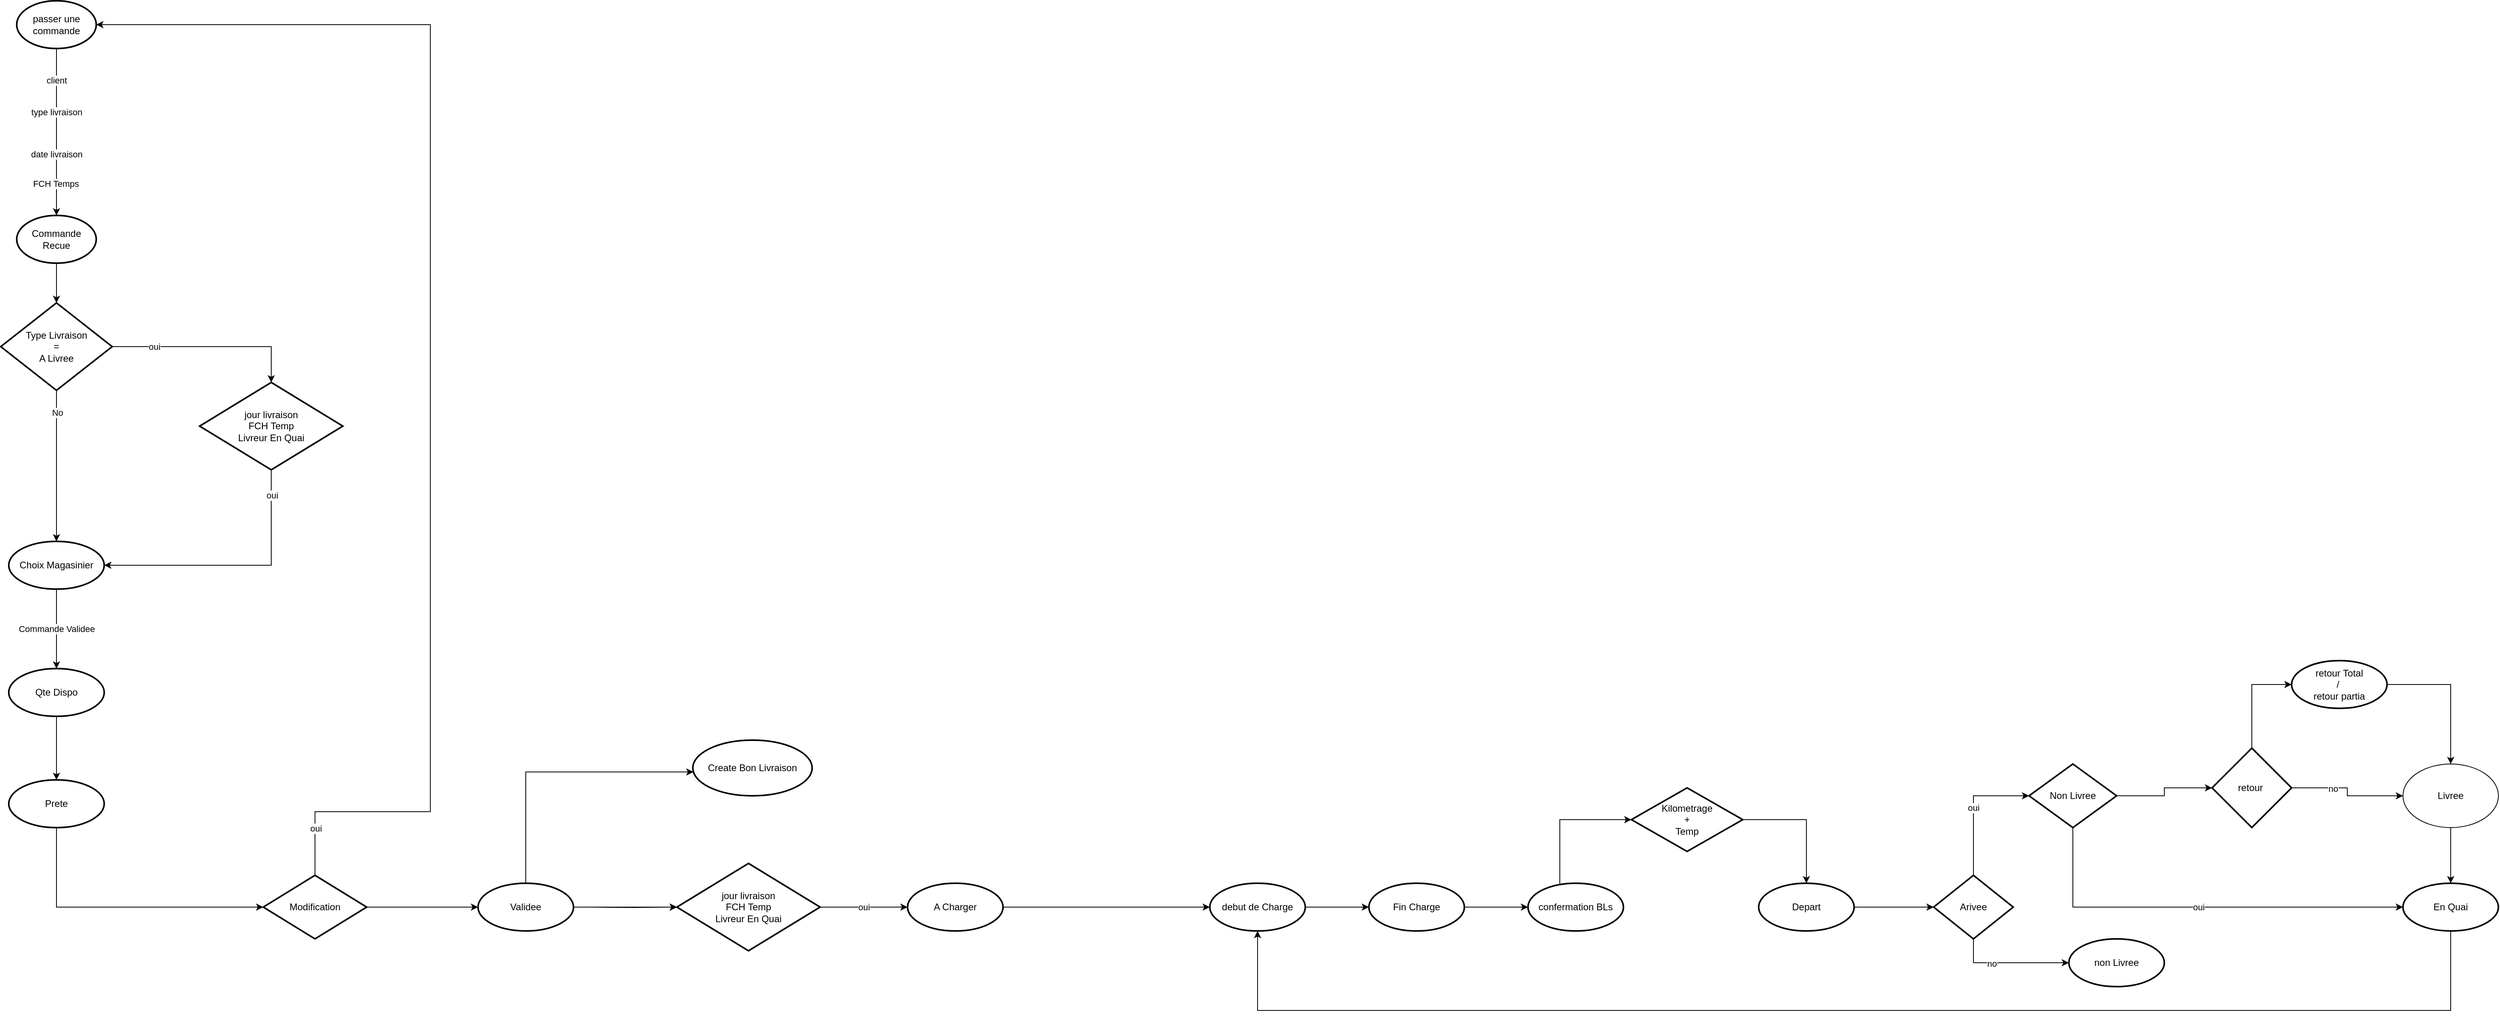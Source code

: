 <mxfile version="16.4.11" type="github">
  <diagram id="C5RBs43oDa-KdzZeNtuy" name="Page-1">
    <mxGraphModel dx="1185" dy="762" grid="1" gridSize="10" guides="1" tooltips="1" connect="1" arrows="1" fold="1" page="1" pageScale="1" pageWidth="827" pageHeight="1169" math="0" shadow="0">
      <root>
        <mxCell id="WIyWlLk6GJQsqaUBKTNV-0" />
        <mxCell id="WIyWlLk6GJQsqaUBKTNV-1" parent="WIyWlLk6GJQsqaUBKTNV-0" />
        <mxCell id="6I1QFMfVsTtFcKt_bIl5-2" value="type livraison" style="edgeStyle=orthogonalEdgeStyle;rounded=0;orthogonalLoop=1;jettySize=auto;html=1;" edge="1" parent="WIyWlLk6GJQsqaUBKTNV-1" source="6I1QFMfVsTtFcKt_bIl5-0" target="6I1QFMfVsTtFcKt_bIl5-1">
          <mxGeometry x="-0.238" relative="1" as="geometry">
            <mxPoint as="offset" />
          </mxGeometry>
        </mxCell>
        <mxCell id="6I1QFMfVsTtFcKt_bIl5-3" value="client" style="edgeLabel;html=1;align=center;verticalAlign=middle;resizable=0;points=[];" vertex="1" connectable="0" parent="6I1QFMfVsTtFcKt_bIl5-2">
          <mxGeometry x="-0.771" relative="1" as="geometry">
            <mxPoint y="16" as="offset" />
          </mxGeometry>
        </mxCell>
        <mxCell id="6I1QFMfVsTtFcKt_bIl5-6" value="date livraison" style="edgeLabel;html=1;align=center;verticalAlign=middle;resizable=0;points=[];" vertex="1" connectable="0" parent="6I1QFMfVsTtFcKt_bIl5-2">
          <mxGeometry x="0.267" relative="1" as="geometry">
            <mxPoint as="offset" />
          </mxGeometry>
        </mxCell>
        <mxCell id="6I1QFMfVsTtFcKt_bIl5-7" value="FCH Temps" style="edgeLabel;html=1;align=center;verticalAlign=middle;resizable=0;points=[];" vertex="1" connectable="0" parent="6I1QFMfVsTtFcKt_bIl5-2">
          <mxGeometry x="0.619" y="-1" relative="1" as="geometry">
            <mxPoint as="offset" />
          </mxGeometry>
        </mxCell>
        <mxCell id="6I1QFMfVsTtFcKt_bIl5-0" value="passer une commande" style="strokeWidth=2;html=1;shape=mxgraph.flowchart.start_1;whiteSpace=wrap;" vertex="1" parent="WIyWlLk6GJQsqaUBKTNV-1">
          <mxGeometry x="340" y="200" width="100" height="60" as="geometry" />
        </mxCell>
        <mxCell id="6I1QFMfVsTtFcKt_bIl5-13" value="" style="edgeStyle=orthogonalEdgeStyle;rounded=0;orthogonalLoop=1;jettySize=auto;html=1;" edge="1" parent="WIyWlLk6GJQsqaUBKTNV-1" source="6I1QFMfVsTtFcKt_bIl5-1" target="6I1QFMfVsTtFcKt_bIl5-12">
          <mxGeometry relative="1" as="geometry" />
        </mxCell>
        <mxCell id="6I1QFMfVsTtFcKt_bIl5-1" value="Commande Recue" style="strokeWidth=2;html=1;shape=mxgraph.flowchart.start_1;whiteSpace=wrap;" vertex="1" parent="WIyWlLk6GJQsqaUBKTNV-1">
          <mxGeometry x="340" y="470" width="100" height="60" as="geometry" />
        </mxCell>
        <mxCell id="6I1QFMfVsTtFcKt_bIl5-19" style="edgeStyle=orthogonalEdgeStyle;rounded=0;orthogonalLoop=1;jettySize=auto;html=1;entryX=1;entryY=0.5;entryDx=0;entryDy=0;" edge="1" parent="WIyWlLk6GJQsqaUBKTNV-1" source="6I1QFMfVsTtFcKt_bIl5-10" target="6I1QFMfVsTtFcKt_bIl5-16">
          <mxGeometry relative="1" as="geometry">
            <Array as="points">
              <mxPoint x="660" y="910" />
            </Array>
          </mxGeometry>
        </mxCell>
        <mxCell id="6I1QFMfVsTtFcKt_bIl5-20" value="oui" style="edgeLabel;html=1;align=center;verticalAlign=middle;resizable=0;points=[];" vertex="1" connectable="0" parent="6I1QFMfVsTtFcKt_bIl5-19">
          <mxGeometry x="-0.806" y="1" relative="1" as="geometry">
            <mxPoint as="offset" />
          </mxGeometry>
        </mxCell>
        <mxCell id="6I1QFMfVsTtFcKt_bIl5-10" value="jour livraison&lt;br&gt;FCH Temp&lt;br&gt;Livreur En Quai" style="rhombus;whiteSpace=wrap;html=1;strokeWidth=2;" vertex="1" parent="WIyWlLk6GJQsqaUBKTNV-1">
          <mxGeometry x="570" y="680" width="180" height="110" as="geometry" />
        </mxCell>
        <mxCell id="6I1QFMfVsTtFcKt_bIl5-14" style="edgeStyle=orthogonalEdgeStyle;rounded=0;orthogonalLoop=1;jettySize=auto;html=1;entryX=0.5;entryY=0;entryDx=0;entryDy=0;" edge="1" parent="WIyWlLk6GJQsqaUBKTNV-1" source="6I1QFMfVsTtFcKt_bIl5-12" target="6I1QFMfVsTtFcKt_bIl5-10">
          <mxGeometry relative="1" as="geometry" />
        </mxCell>
        <mxCell id="6I1QFMfVsTtFcKt_bIl5-15" value="oui" style="edgeLabel;html=1;align=center;verticalAlign=middle;resizable=0;points=[];" vertex="1" connectable="0" parent="6I1QFMfVsTtFcKt_bIl5-14">
          <mxGeometry x="-0.018" y="-2" relative="1" as="geometry">
            <mxPoint x="-68" y="-2" as="offset" />
          </mxGeometry>
        </mxCell>
        <mxCell id="6I1QFMfVsTtFcKt_bIl5-17" value="" style="edgeStyle=orthogonalEdgeStyle;rounded=0;orthogonalLoop=1;jettySize=auto;html=1;" edge="1" parent="WIyWlLk6GJQsqaUBKTNV-1" source="6I1QFMfVsTtFcKt_bIl5-12" target="6I1QFMfVsTtFcKt_bIl5-16">
          <mxGeometry relative="1" as="geometry" />
        </mxCell>
        <mxCell id="6I1QFMfVsTtFcKt_bIl5-18" value="No" style="edgeLabel;html=1;align=center;verticalAlign=middle;resizable=0;points=[];" vertex="1" connectable="0" parent="6I1QFMfVsTtFcKt_bIl5-17">
          <mxGeometry x="-0.705" y="1" relative="1" as="geometry">
            <mxPoint as="offset" />
          </mxGeometry>
        </mxCell>
        <mxCell id="6I1QFMfVsTtFcKt_bIl5-12" value="Type Livraison &lt;br&gt;=&lt;br&gt;A Livree" style="rhombus;whiteSpace=wrap;html=1;strokeWidth=2;" vertex="1" parent="WIyWlLk6GJQsqaUBKTNV-1">
          <mxGeometry x="320" y="580" width="140" height="110" as="geometry" />
        </mxCell>
        <mxCell id="6I1QFMfVsTtFcKt_bIl5-22" value="Commande Validee" style="edgeStyle=orthogonalEdgeStyle;rounded=0;orthogonalLoop=1;jettySize=auto;html=1;" edge="1" parent="WIyWlLk6GJQsqaUBKTNV-1" source="6I1QFMfVsTtFcKt_bIl5-16" target="6I1QFMfVsTtFcKt_bIl5-21">
          <mxGeometry relative="1" as="geometry">
            <Array as="points">
              <mxPoint x="390" y="980" />
              <mxPoint x="390" y="980" />
            </Array>
          </mxGeometry>
        </mxCell>
        <mxCell id="6I1QFMfVsTtFcKt_bIl5-16" value="Choix Magasinier" style="ellipse;whiteSpace=wrap;html=1;strokeWidth=2;" vertex="1" parent="WIyWlLk6GJQsqaUBKTNV-1">
          <mxGeometry x="330" y="880" width="120" height="60" as="geometry" />
        </mxCell>
        <mxCell id="6I1QFMfVsTtFcKt_bIl5-26" value="" style="edgeStyle=orthogonalEdgeStyle;rounded=0;orthogonalLoop=1;jettySize=auto;html=1;" edge="1" parent="WIyWlLk6GJQsqaUBKTNV-1" source="6I1QFMfVsTtFcKt_bIl5-21" target="6I1QFMfVsTtFcKt_bIl5-25">
          <mxGeometry relative="1" as="geometry" />
        </mxCell>
        <mxCell id="6I1QFMfVsTtFcKt_bIl5-21" value="Qte Dispo" style="ellipse;whiteSpace=wrap;html=1;strokeWidth=2;" vertex="1" parent="WIyWlLk6GJQsqaUBKTNV-1">
          <mxGeometry x="330" y="1040" width="120" height="60" as="geometry" />
        </mxCell>
        <mxCell id="6I1QFMfVsTtFcKt_bIl5-43" value="" style="edgeStyle=orthogonalEdgeStyle;rounded=0;orthogonalLoop=1;jettySize=auto;html=1;" edge="1" parent="WIyWlLk6GJQsqaUBKTNV-1" source="6I1QFMfVsTtFcKt_bIl5-25" target="6I1QFMfVsTtFcKt_bIl5-42">
          <mxGeometry relative="1" as="geometry">
            <Array as="points">
              <mxPoint x="390" y="1340" />
            </Array>
          </mxGeometry>
        </mxCell>
        <mxCell id="6I1QFMfVsTtFcKt_bIl5-25" value="Prete" style="ellipse;whiteSpace=wrap;html=1;strokeWidth=2;" vertex="1" parent="WIyWlLk6GJQsqaUBKTNV-1">
          <mxGeometry x="330" y="1180" width="120" height="60" as="geometry" />
        </mxCell>
        <mxCell id="6I1QFMfVsTtFcKt_bIl5-33" style="edgeStyle=orthogonalEdgeStyle;rounded=0;orthogonalLoop=1;jettySize=auto;html=1;" edge="1" parent="WIyWlLk6GJQsqaUBKTNV-1" target="6I1QFMfVsTtFcKt_bIl5-32">
          <mxGeometry relative="1" as="geometry">
            <mxPoint x="1060" y="1340" as="sourcePoint" />
          </mxGeometry>
        </mxCell>
        <mxCell id="6I1QFMfVsTtFcKt_bIl5-37" value="" style="edgeStyle=orthogonalEdgeStyle;rounded=0;orthogonalLoop=1;jettySize=auto;html=1;exitX=1;exitY=0.5;exitDx=0;exitDy=0;" edge="1" parent="WIyWlLk6GJQsqaUBKTNV-1" source="6I1QFMfVsTtFcKt_bIl5-28" target="6I1QFMfVsTtFcKt_bIl5-32">
          <mxGeometry relative="1" as="geometry">
            <mxPoint x="1060" y="1340" as="sourcePoint" />
          </mxGeometry>
        </mxCell>
        <mxCell id="6I1QFMfVsTtFcKt_bIl5-39" value="" style="edgeStyle=orthogonalEdgeStyle;rounded=0;orthogonalLoop=1;jettySize=auto;html=1;exitX=0.5;exitY=0;exitDx=0;exitDy=0;" edge="1" parent="WIyWlLk6GJQsqaUBKTNV-1" source="6I1QFMfVsTtFcKt_bIl5-28" target="6I1QFMfVsTtFcKt_bIl5-38">
          <mxGeometry relative="1" as="geometry">
            <mxPoint x="1000" y="1310" as="sourcePoint" />
            <Array as="points">
              <mxPoint x="980" y="1170" />
            </Array>
          </mxGeometry>
        </mxCell>
        <mxCell id="6I1QFMfVsTtFcKt_bIl5-28" value="Validee" style="ellipse;whiteSpace=wrap;html=1;strokeWidth=2;" vertex="1" parent="WIyWlLk6GJQsqaUBKTNV-1">
          <mxGeometry x="920" y="1310" width="120" height="60" as="geometry" />
        </mxCell>
        <mxCell id="6I1QFMfVsTtFcKt_bIl5-36" value="oui" style="edgeStyle=orthogonalEdgeStyle;rounded=0;orthogonalLoop=1;jettySize=auto;html=1;" edge="1" parent="WIyWlLk6GJQsqaUBKTNV-1" source="6I1QFMfVsTtFcKt_bIl5-32" target="6I1QFMfVsTtFcKt_bIl5-35">
          <mxGeometry relative="1" as="geometry" />
        </mxCell>
        <mxCell id="6I1QFMfVsTtFcKt_bIl5-32" value="jour livraison&lt;br&gt;FCH Temp&lt;br&gt;Livreur En Quai" style="rhombus;whiteSpace=wrap;html=1;strokeWidth=2;" vertex="1" parent="WIyWlLk6GJQsqaUBKTNV-1">
          <mxGeometry x="1170" y="1285" width="180" height="110" as="geometry" />
        </mxCell>
        <mxCell id="6I1QFMfVsTtFcKt_bIl5-48" value="" style="edgeStyle=orthogonalEdgeStyle;rounded=0;orthogonalLoop=1;jettySize=auto;html=1;" edge="1" parent="WIyWlLk6GJQsqaUBKTNV-1" source="6I1QFMfVsTtFcKt_bIl5-35" target="6I1QFMfVsTtFcKt_bIl5-47">
          <mxGeometry relative="1" as="geometry" />
        </mxCell>
        <mxCell id="6I1QFMfVsTtFcKt_bIl5-35" value="A Charger" style="ellipse;whiteSpace=wrap;html=1;strokeWidth=2;" vertex="1" parent="WIyWlLk6GJQsqaUBKTNV-1">
          <mxGeometry x="1460" y="1310" width="120" height="60" as="geometry" />
        </mxCell>
        <mxCell id="6I1QFMfVsTtFcKt_bIl5-38" value="Create Bon Livraison" style="ellipse;whiteSpace=wrap;html=1;strokeWidth=2;" vertex="1" parent="WIyWlLk6GJQsqaUBKTNV-1">
          <mxGeometry x="1190" y="1130" width="150" height="70" as="geometry" />
        </mxCell>
        <mxCell id="6I1QFMfVsTtFcKt_bIl5-44" style="edgeStyle=orthogonalEdgeStyle;rounded=0;orthogonalLoop=1;jettySize=auto;html=1;" edge="1" parent="WIyWlLk6GJQsqaUBKTNV-1" source="6I1QFMfVsTtFcKt_bIl5-42" target="6I1QFMfVsTtFcKt_bIl5-28">
          <mxGeometry relative="1" as="geometry" />
        </mxCell>
        <mxCell id="6I1QFMfVsTtFcKt_bIl5-45" style="edgeStyle=orthogonalEdgeStyle;rounded=0;orthogonalLoop=1;jettySize=auto;html=1;entryX=1;entryY=0.5;entryDx=0;entryDy=0;entryPerimeter=0;" edge="1" parent="WIyWlLk6GJQsqaUBKTNV-1" source="6I1QFMfVsTtFcKt_bIl5-42" target="6I1QFMfVsTtFcKt_bIl5-0">
          <mxGeometry relative="1" as="geometry">
            <Array as="points">
              <mxPoint x="715" y="1220" />
              <mxPoint x="860" y="1220" />
              <mxPoint x="860" y="230" />
            </Array>
          </mxGeometry>
        </mxCell>
        <mxCell id="6I1QFMfVsTtFcKt_bIl5-46" value="oui" style="edgeLabel;html=1;align=center;verticalAlign=middle;resizable=0;points=[];" vertex="1" connectable="0" parent="6I1QFMfVsTtFcKt_bIl5-45">
          <mxGeometry x="-0.928" y="-1" relative="1" as="geometry">
            <mxPoint as="offset" />
          </mxGeometry>
        </mxCell>
        <mxCell id="6I1QFMfVsTtFcKt_bIl5-42" value="Modification" style="rhombus;whiteSpace=wrap;html=1;strokeWidth=2;" vertex="1" parent="WIyWlLk6GJQsqaUBKTNV-1">
          <mxGeometry x="650" y="1300" width="130" height="80" as="geometry" />
        </mxCell>
        <mxCell id="6I1QFMfVsTtFcKt_bIl5-52" value="" style="edgeStyle=orthogonalEdgeStyle;rounded=0;orthogonalLoop=1;jettySize=auto;html=1;" edge="1" parent="WIyWlLk6GJQsqaUBKTNV-1" source="6I1QFMfVsTtFcKt_bIl5-47" target="6I1QFMfVsTtFcKt_bIl5-51">
          <mxGeometry relative="1" as="geometry" />
        </mxCell>
        <mxCell id="6I1QFMfVsTtFcKt_bIl5-47" value="debut de Charge" style="ellipse;whiteSpace=wrap;html=1;strokeWidth=2;" vertex="1" parent="WIyWlLk6GJQsqaUBKTNV-1">
          <mxGeometry x="1840" y="1310" width="120" height="60" as="geometry" />
        </mxCell>
        <mxCell id="6I1QFMfVsTtFcKt_bIl5-54" value="" style="edgeStyle=orthogonalEdgeStyle;rounded=0;orthogonalLoop=1;jettySize=auto;html=1;" edge="1" parent="WIyWlLk6GJQsqaUBKTNV-1" source="6I1QFMfVsTtFcKt_bIl5-51" target="6I1QFMfVsTtFcKt_bIl5-53">
          <mxGeometry relative="1" as="geometry" />
        </mxCell>
        <mxCell id="6I1QFMfVsTtFcKt_bIl5-51" value="Fin Charge" style="ellipse;whiteSpace=wrap;html=1;strokeWidth=2;" vertex="1" parent="WIyWlLk6GJQsqaUBKTNV-1">
          <mxGeometry x="2040" y="1310" width="120" height="60" as="geometry" />
        </mxCell>
        <mxCell id="6I1QFMfVsTtFcKt_bIl5-61" value="" style="edgeStyle=orthogonalEdgeStyle;rounded=0;orthogonalLoop=1;jettySize=auto;html=1;" edge="1" parent="WIyWlLk6GJQsqaUBKTNV-1" source="6I1QFMfVsTtFcKt_bIl5-53" target="6I1QFMfVsTtFcKt_bIl5-60">
          <mxGeometry relative="1" as="geometry">
            <Array as="points">
              <mxPoint x="2280" y="1230" />
            </Array>
          </mxGeometry>
        </mxCell>
        <mxCell id="6I1QFMfVsTtFcKt_bIl5-53" value="confermation BLs" style="ellipse;whiteSpace=wrap;html=1;strokeWidth=2;" vertex="1" parent="WIyWlLk6GJQsqaUBKTNV-1">
          <mxGeometry x="2240" y="1310" width="120" height="60" as="geometry" />
        </mxCell>
        <mxCell id="6I1QFMfVsTtFcKt_bIl5-71" value="" style="edgeStyle=orthogonalEdgeStyle;rounded=0;orthogonalLoop=1;jettySize=auto;html=1;" edge="1" parent="WIyWlLk6GJQsqaUBKTNV-1" source="6I1QFMfVsTtFcKt_bIl5-55" target="6I1QFMfVsTtFcKt_bIl5-70">
          <mxGeometry relative="1" as="geometry" />
        </mxCell>
        <mxCell id="6I1QFMfVsTtFcKt_bIl5-55" value="Depart" style="ellipse;whiteSpace=wrap;html=1;strokeWidth=2;" vertex="1" parent="WIyWlLk6GJQsqaUBKTNV-1">
          <mxGeometry x="2530" y="1310" width="120" height="60" as="geometry" />
        </mxCell>
        <mxCell id="6I1QFMfVsTtFcKt_bIl5-59" style="edgeStyle=orthogonalEdgeStyle;rounded=0;orthogonalLoop=1;jettySize=auto;html=1;" edge="1" parent="WIyWlLk6GJQsqaUBKTNV-1" source="6I1QFMfVsTtFcKt_bIl5-57">
          <mxGeometry relative="1" as="geometry">
            <mxPoint x="1900" y="1370" as="targetPoint" />
            <Array as="points">
              <mxPoint x="3400" y="1470" />
              <mxPoint x="1900" y="1470" />
            </Array>
          </mxGeometry>
        </mxCell>
        <mxCell id="6I1QFMfVsTtFcKt_bIl5-57" value="En Quai" style="ellipse;whiteSpace=wrap;html=1;strokeWidth=2;" vertex="1" parent="WIyWlLk6GJQsqaUBKTNV-1">
          <mxGeometry x="3340" y="1310" width="120" height="60" as="geometry" />
        </mxCell>
        <mxCell id="6I1QFMfVsTtFcKt_bIl5-62" style="edgeStyle=orthogonalEdgeStyle;rounded=0;orthogonalLoop=1;jettySize=auto;html=1;" edge="1" parent="WIyWlLk6GJQsqaUBKTNV-1" source="6I1QFMfVsTtFcKt_bIl5-60" target="6I1QFMfVsTtFcKt_bIl5-55">
          <mxGeometry relative="1" as="geometry" />
        </mxCell>
        <mxCell id="6I1QFMfVsTtFcKt_bIl5-60" value="Kilometrage&lt;br&gt;+&lt;br&gt;Temp" style="rhombus;whiteSpace=wrap;html=1;strokeWidth=2;" vertex="1" parent="WIyWlLk6GJQsqaUBKTNV-1">
          <mxGeometry x="2370" y="1190" width="140" height="80" as="geometry" />
        </mxCell>
        <mxCell id="6I1QFMfVsTtFcKt_bIl5-73" value="oui" style="edgeStyle=orthogonalEdgeStyle;rounded=0;orthogonalLoop=1;jettySize=auto;html=1;entryX=0;entryY=0.5;entryDx=0;entryDy=0;entryPerimeter=0;" edge="1" parent="WIyWlLk6GJQsqaUBKTNV-1" source="6I1QFMfVsTtFcKt_bIl5-70" target="6I1QFMfVsTtFcKt_bIl5-78">
          <mxGeometry relative="1" as="geometry">
            <mxPoint x="2910.248" y="1270.0" as="targetPoint" />
            <Array as="points">
              <mxPoint x="2800" y="1200" />
            </Array>
          </mxGeometry>
        </mxCell>
        <mxCell id="6I1QFMfVsTtFcKt_bIl5-76" value="" style="edgeStyle=orthogonalEdgeStyle;rounded=0;orthogonalLoop=1;jettySize=auto;html=1;" edge="1" parent="WIyWlLk6GJQsqaUBKTNV-1" source="6I1QFMfVsTtFcKt_bIl5-70" target="6I1QFMfVsTtFcKt_bIl5-75">
          <mxGeometry relative="1" as="geometry">
            <Array as="points">
              <mxPoint x="2800" y="1410" />
            </Array>
          </mxGeometry>
        </mxCell>
        <mxCell id="6I1QFMfVsTtFcKt_bIl5-77" value="no" style="edgeLabel;html=1;align=center;verticalAlign=middle;resizable=0;points=[];" vertex="1" connectable="0" parent="6I1QFMfVsTtFcKt_bIl5-76">
          <mxGeometry x="-0.295" y="-1" relative="1" as="geometry">
            <mxPoint as="offset" />
          </mxGeometry>
        </mxCell>
        <mxCell id="6I1QFMfVsTtFcKt_bIl5-70" value="Arivee" style="rhombus;whiteSpace=wrap;html=1;strokeWidth=2;" vertex="1" parent="WIyWlLk6GJQsqaUBKTNV-1">
          <mxGeometry x="2750" y="1300" width="100" height="80" as="geometry" />
        </mxCell>
        <mxCell id="6I1QFMfVsTtFcKt_bIl5-75" value="non Livree" style="ellipse;whiteSpace=wrap;html=1;strokeWidth=2;" vertex="1" parent="WIyWlLk6GJQsqaUBKTNV-1">
          <mxGeometry x="2920" y="1380" width="120" height="60" as="geometry" />
        </mxCell>
        <mxCell id="6I1QFMfVsTtFcKt_bIl5-82" value="oui" style="edgeStyle=orthogonalEdgeStyle;rounded=0;orthogonalLoop=1;jettySize=auto;html=1;entryX=0;entryY=0.5;entryDx=0;entryDy=0;" edge="1" parent="WIyWlLk6GJQsqaUBKTNV-1" source="6I1QFMfVsTtFcKt_bIl5-78" target="6I1QFMfVsTtFcKt_bIl5-57">
          <mxGeometry relative="1" as="geometry">
            <mxPoint x="3010" y="1310" as="targetPoint" />
            <Array as="points">
              <mxPoint x="2925" y="1340" />
            </Array>
          </mxGeometry>
        </mxCell>
        <mxCell id="6I1QFMfVsTtFcKt_bIl5-89" style="edgeStyle=orthogonalEdgeStyle;rounded=0;orthogonalLoop=1;jettySize=auto;html=1;exitX=1;exitY=0.5;exitDx=0;exitDy=0;exitPerimeter=0;" edge="1" parent="WIyWlLk6GJQsqaUBKTNV-1" source="6I1QFMfVsTtFcKt_bIl5-78" target="6I1QFMfVsTtFcKt_bIl5-90">
          <mxGeometry relative="1" as="geometry">
            <mxPoint x="3090" y="1199.667" as="targetPoint" />
          </mxGeometry>
        </mxCell>
        <mxCell id="6I1QFMfVsTtFcKt_bIl5-78" value="Non Livree" style="strokeWidth=2;html=1;shape=mxgraph.flowchart.decision;whiteSpace=wrap;" vertex="1" parent="WIyWlLk6GJQsqaUBKTNV-1">
          <mxGeometry x="2870" y="1160" width="110" height="80" as="geometry" />
        </mxCell>
        <mxCell id="6I1QFMfVsTtFcKt_bIl5-86" style="edgeStyle=orthogonalEdgeStyle;rounded=0;orthogonalLoop=1;jettySize=auto;html=1;" edge="1" parent="WIyWlLk6GJQsqaUBKTNV-1" source="6I1QFMfVsTtFcKt_bIl5-85" target="6I1QFMfVsTtFcKt_bIl5-57">
          <mxGeometry relative="1" as="geometry" />
        </mxCell>
        <mxCell id="6I1QFMfVsTtFcKt_bIl5-85" value="Livree" style="ellipse;whiteSpace=wrap;html=1;" vertex="1" parent="WIyWlLk6GJQsqaUBKTNV-1">
          <mxGeometry x="3340" y="1160" width="120" height="80" as="geometry" />
        </mxCell>
        <mxCell id="6I1QFMfVsTtFcKt_bIl5-91" style="edgeStyle=orthogonalEdgeStyle;rounded=0;orthogonalLoop=1;jettySize=auto;html=1;" edge="1" parent="WIyWlLk6GJQsqaUBKTNV-1" source="6I1QFMfVsTtFcKt_bIl5-90" target="6I1QFMfVsTtFcKt_bIl5-85">
          <mxGeometry relative="1" as="geometry" />
        </mxCell>
        <mxCell id="6I1QFMfVsTtFcKt_bIl5-92" value="no" style="edgeLabel;html=1;align=center;verticalAlign=middle;resizable=0;points=[];" vertex="1" connectable="0" parent="6I1QFMfVsTtFcKt_bIl5-91">
          <mxGeometry x="-0.309" y="-1" relative="1" as="geometry">
            <mxPoint as="offset" />
          </mxGeometry>
        </mxCell>
        <mxCell id="6I1QFMfVsTtFcKt_bIl5-95" value="" style="edgeStyle=orthogonalEdgeStyle;rounded=0;orthogonalLoop=1;jettySize=auto;html=1;" edge="1" parent="WIyWlLk6GJQsqaUBKTNV-1" source="6I1QFMfVsTtFcKt_bIl5-90" target="6I1QFMfVsTtFcKt_bIl5-94">
          <mxGeometry relative="1" as="geometry">
            <Array as="points">
              <mxPoint x="3150" y="1060" />
            </Array>
          </mxGeometry>
        </mxCell>
        <mxCell id="6I1QFMfVsTtFcKt_bIl5-90" value="retour&amp;nbsp;" style="strokeWidth=2;html=1;shape=mxgraph.flowchart.decision;whiteSpace=wrap;" vertex="1" parent="WIyWlLk6GJQsqaUBKTNV-1">
          <mxGeometry x="3100" y="1139.997" width="100" height="100" as="geometry" />
        </mxCell>
        <mxCell id="6I1QFMfVsTtFcKt_bIl5-96" style="edgeStyle=orthogonalEdgeStyle;rounded=0;orthogonalLoop=1;jettySize=auto;html=1;entryX=0.5;entryY=0;entryDx=0;entryDy=0;" edge="1" parent="WIyWlLk6GJQsqaUBKTNV-1" source="6I1QFMfVsTtFcKt_bIl5-94" target="6I1QFMfVsTtFcKt_bIl5-85">
          <mxGeometry relative="1" as="geometry" />
        </mxCell>
        <mxCell id="6I1QFMfVsTtFcKt_bIl5-94" value="retour Total&lt;br&gt;/&amp;nbsp;&lt;br&gt;retour partia" style="ellipse;whiteSpace=wrap;html=1;strokeWidth=2;" vertex="1" parent="WIyWlLk6GJQsqaUBKTNV-1">
          <mxGeometry x="3200" y="1029.997" width="120" height="60" as="geometry" />
        </mxCell>
      </root>
    </mxGraphModel>
  </diagram>
</mxfile>
